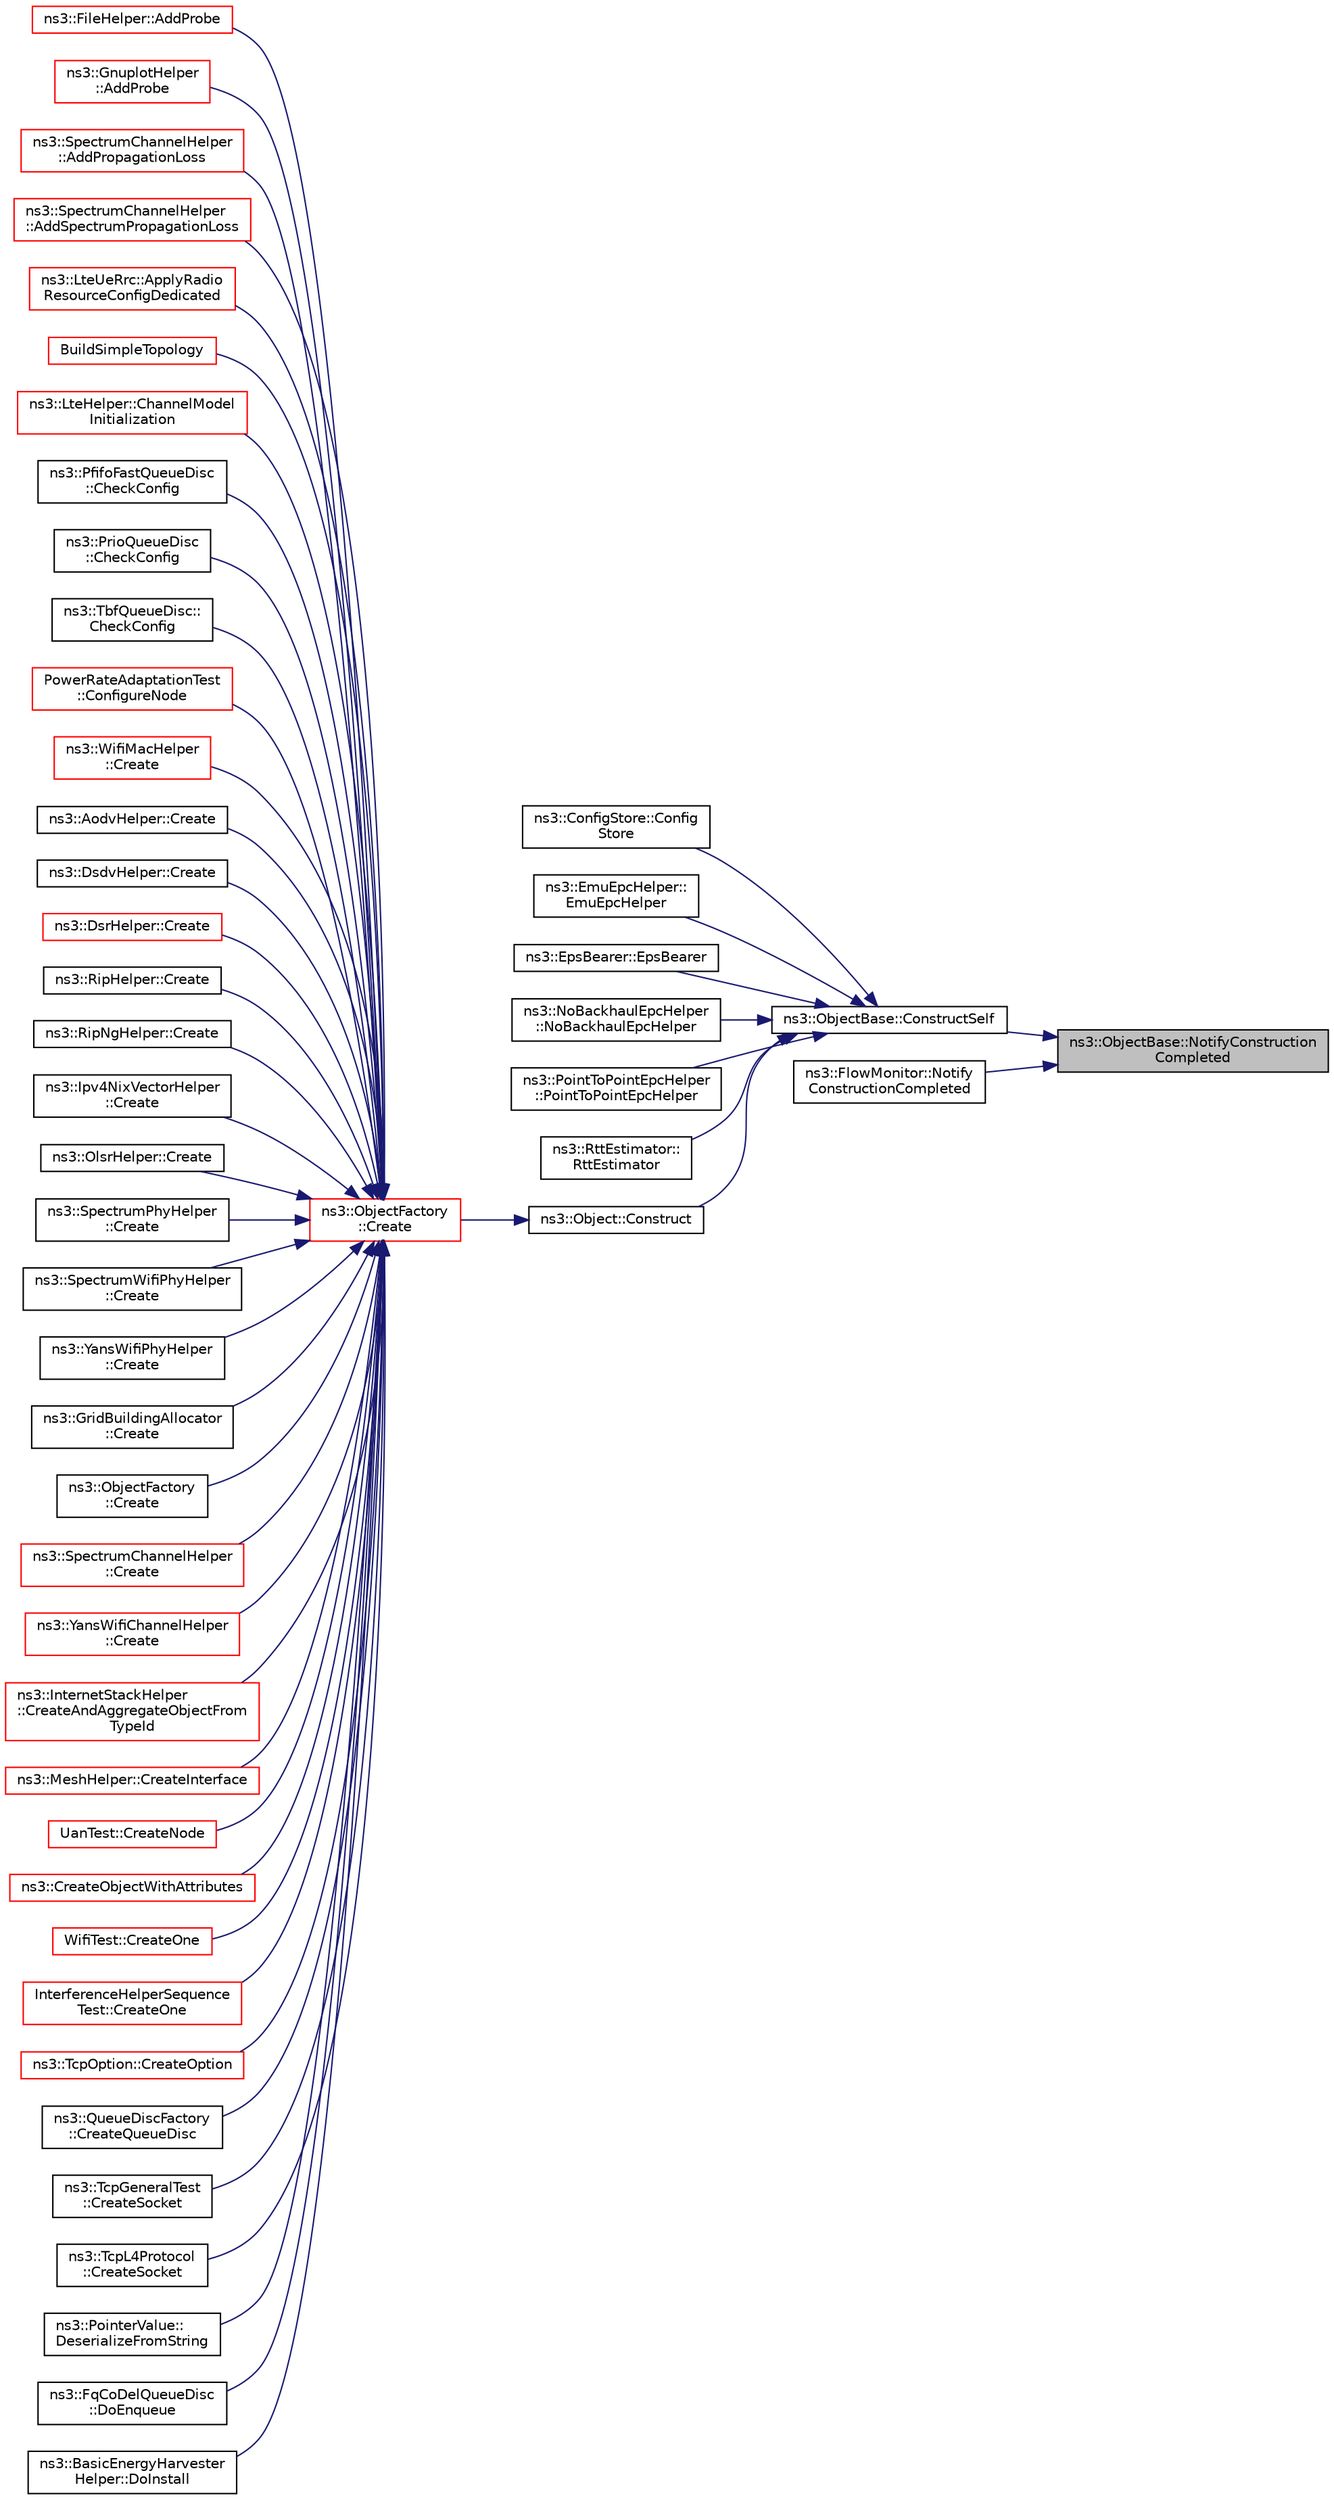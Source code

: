 digraph "ns3::ObjectBase::NotifyConstructionCompleted"
{
 // LATEX_PDF_SIZE
  edge [fontname="Helvetica",fontsize="10",labelfontname="Helvetica",labelfontsize="10"];
  node [fontname="Helvetica",fontsize="10",shape=record];
  rankdir="RL";
  Node1 [label="ns3::ObjectBase::NotifyConstruction\lCompleted",height=0.2,width=0.4,color="black", fillcolor="grey75", style="filled", fontcolor="black",tooltip="Notifier called once the ObjectBase is fully constructed."];
  Node1 -> Node2 [dir="back",color="midnightblue",fontsize="10",style="solid",fontname="Helvetica"];
  Node2 [label="ns3::ObjectBase::ConstructSelf",height=0.2,width=0.4,color="black", fillcolor="white", style="filled",URL="$classns3_1_1_object_base.html#a5cda18dec6d0744cb652a3ed60056958",tooltip="Complete construction of ObjectBase; invoked by derived classes."];
  Node2 -> Node3 [dir="back",color="midnightblue",fontsize="10",style="solid",fontname="Helvetica"];
  Node3 [label="ns3::ConfigStore::Config\lStore",height=0.2,width=0.4,color="black", fillcolor="white", style="filled",URL="$classns3_1_1_config_store.html#ab2c0c2707ae2dc5489acd4cfccd63fd4",tooltip=" "];
  Node2 -> Node4 [dir="back",color="midnightblue",fontsize="10",style="solid",fontname="Helvetica"];
  Node4 [label="ns3::EmuEpcHelper::\lEmuEpcHelper",height=0.2,width=0.4,color="black", fillcolor="white", style="filled",URL="$classns3_1_1_emu_epc_helper.html#a10b42d66910c4ee73006f40eea1a1de1",tooltip="Constructor."];
  Node2 -> Node5 [dir="back",color="midnightblue",fontsize="10",style="solid",fontname="Helvetica"];
  Node5 [label="ns3::EpsBearer::EpsBearer",height=0.2,width=0.4,color="black", fillcolor="white", style="filled",URL="$classns3_1_1_eps_bearer.html#af6f94c7bbd1d1bc26e6895d19cf26086",tooltip="Default constructor."];
  Node2 -> Node6 [dir="back",color="midnightblue",fontsize="10",style="solid",fontname="Helvetica"];
  Node6 [label="ns3::NoBackhaulEpcHelper\l::NoBackhaulEpcHelper",height=0.2,width=0.4,color="black", fillcolor="white", style="filled",URL="$classns3_1_1_no_backhaul_epc_helper.html#a8822666431eefe3a78ba2a0bf4ca1bae",tooltip="Constructor."];
  Node2 -> Node7 [dir="back",color="midnightblue",fontsize="10",style="solid",fontname="Helvetica"];
  Node7 [label="ns3::PointToPointEpcHelper\l::PointToPointEpcHelper",height=0.2,width=0.4,color="black", fillcolor="white", style="filled",URL="$classns3_1_1_point_to_point_epc_helper.html#a3d4c34f6a194c994d45e0dac5019b8cb",tooltip="Constructor."];
  Node2 -> Node8 [dir="back",color="midnightblue",fontsize="10",style="solid",fontname="Helvetica"];
  Node8 [label="ns3::RttEstimator::\lRttEstimator",height=0.2,width=0.4,color="black", fillcolor="white", style="filled",URL="$classns3_1_1_rtt_estimator.html#a86696ed57483bf9e19abbf6978c46581",tooltip=" "];
  Node2 -> Node9 [dir="back",color="midnightblue",fontsize="10",style="solid",fontname="Helvetica"];
  Node9 [label="ns3::Object::Construct",height=0.2,width=0.4,color="black", fillcolor="white", style="filled",URL="$classns3_1_1_object.html#a636e8411dc5228771f45c9b805d348fa",tooltip="Initialize all member variables registered as Attributes of this TypeId."];
  Node9 -> Node10 [dir="back",color="midnightblue",fontsize="10",style="solid",fontname="Helvetica"];
  Node10 [label="ns3::ObjectFactory\l::Create",height=0.2,width=0.4,color="red", fillcolor="white", style="filled",URL="$classns3_1_1_object_factory.html#a52eda277f4aaab54266134ba48102ad7",tooltip="Create an Object instance of the configured TypeId."];
  Node10 -> Node11 [dir="back",color="midnightblue",fontsize="10",style="solid",fontname="Helvetica"];
  Node11 [label="ns3::FileHelper::AddProbe",height=0.2,width=0.4,color="red", fillcolor="white", style="filled",URL="$classns3_1_1_file_helper.html#a9783aea2aed4b310288ed1b79af1f66e",tooltip="Adds a probe to be used to write values to files."];
  Node10 -> Node14 [dir="back",color="midnightblue",fontsize="10",style="solid",fontname="Helvetica"];
  Node14 [label="ns3::GnuplotHelper\l::AddProbe",height=0.2,width=0.4,color="red", fillcolor="white", style="filled",URL="$classns3_1_1_gnuplot_helper.html#ad5e798aeffe53074d5792ee2d33561ec",tooltip="Adds a probe to be used to make the plot."];
  Node10 -> Node17 [dir="back",color="midnightblue",fontsize="10",style="solid",fontname="Helvetica"];
  Node17 [label="ns3::SpectrumChannelHelper\l::AddPropagationLoss",height=0.2,width=0.4,color="red", fillcolor="white", style="filled",URL="$classns3_1_1_spectrum_channel_helper.html#ab23845170770bda5be7ee8a2b42c452b",tooltip=" "];
  Node10 -> Node19 [dir="back",color="midnightblue",fontsize="10",style="solid",fontname="Helvetica"];
  Node19 [label="ns3::SpectrumChannelHelper\l::AddSpectrumPropagationLoss",height=0.2,width=0.4,color="red", fillcolor="white", style="filled",URL="$classns3_1_1_spectrum_channel_helper.html#a135e8ad3b8399671db56d112929f9611",tooltip=" "];
  Node10 -> Node21 [dir="back",color="midnightblue",fontsize="10",style="solid",fontname="Helvetica"];
  Node21 [label="ns3::LteUeRrc::ApplyRadio\lResourceConfigDedicated",height=0.2,width=0.4,color="red", fillcolor="white", style="filled",URL="$classns3_1_1_lte_ue_rrc.html#af7c2bc93366a56a35793c3ef6bce5ce3",tooltip="Apply radio resource config dedicated."];
  Node10 -> Node24 [dir="back",color="midnightblue",fontsize="10",style="solid",fontname="Helvetica"];
  Node24 [label="BuildSimpleTopology",height=0.2,width=0.4,color="red", fillcolor="white", style="filled",URL="$error-model-test-suite_8cc.html#af6fe24088bb4cfa248fc1b0bad6e1dfc",tooltip=" "];
  Node10 -> Node27 [dir="back",color="midnightblue",fontsize="10",style="solid",fontname="Helvetica"];
  Node27 [label="ns3::LteHelper::ChannelModel\lInitialization",height=0.2,width=0.4,color="red", fillcolor="white", style="filled",URL="$classns3_1_1_lte_helper.html#a42bcbfee4c768b253c6016a2d54242c3",tooltip="Function that performs a channel model initialization of all component carriers."];
  Node10 -> Node29 [dir="back",color="midnightblue",fontsize="10",style="solid",fontname="Helvetica"];
  Node29 [label="ns3::PfifoFastQueueDisc\l::CheckConfig",height=0.2,width=0.4,color="black", fillcolor="white", style="filled",URL="$classns3_1_1_pfifo_fast_queue_disc.html#a9fa5e68b79b7431cd734f4e8845bdced",tooltip="Check whether the current configuration is correct."];
  Node10 -> Node30 [dir="back",color="midnightblue",fontsize="10",style="solid",fontname="Helvetica"];
  Node30 [label="ns3::PrioQueueDisc\l::CheckConfig",height=0.2,width=0.4,color="black", fillcolor="white", style="filled",URL="$classns3_1_1_prio_queue_disc.html#a0aaf390caf16eeda754f687f31c5d039",tooltip="Check whether the current configuration is correct."];
  Node10 -> Node31 [dir="back",color="midnightblue",fontsize="10",style="solid",fontname="Helvetica"];
  Node31 [label="ns3::TbfQueueDisc::\lCheckConfig",height=0.2,width=0.4,color="black", fillcolor="white", style="filled",URL="$classns3_1_1_tbf_queue_disc.html#a1aca751ec280d81d8b0d7d2e9e75fde6",tooltip="Check whether the current configuration is correct."];
  Node10 -> Node32 [dir="back",color="midnightblue",fontsize="10",style="solid",fontname="Helvetica"];
  Node32 [label="PowerRateAdaptationTest\l::ConfigureNode",height=0.2,width=0.4,color="red", fillcolor="white", style="filled",URL="$class_power_rate_adaptation_test.html#a498edc12eed6e91b38d1b71d4565a306",tooltip="Configure nde function."];
  Node10 -> Node37 [dir="back",color="midnightblue",fontsize="10",style="solid",fontname="Helvetica"];
  Node37 [label="ns3::WifiMacHelper\l::Create",height=0.2,width=0.4,color="red", fillcolor="white", style="filled",URL="$classns3_1_1_wifi_mac_helper.html#a66354d7a3bdbaf1c785a32647dabc1f2",tooltip=" "];
  Node10 -> Node52 [dir="back",color="midnightblue",fontsize="10",style="solid",fontname="Helvetica"];
  Node52 [label="ns3::AodvHelper::Create",height=0.2,width=0.4,color="black", fillcolor="white", style="filled",URL="$classns3_1_1_aodv_helper.html#a1f624a953eb5bfba491cd7cbd64d4594",tooltip=" "];
  Node10 -> Node53 [dir="back",color="midnightblue",fontsize="10",style="solid",fontname="Helvetica"];
  Node53 [label="ns3::DsdvHelper::Create",height=0.2,width=0.4,color="black", fillcolor="white", style="filled",URL="$classns3_1_1_dsdv_helper.html#a2eed31b62087f494f3556c55a84813de",tooltip=" "];
  Node10 -> Node54 [dir="back",color="midnightblue",fontsize="10",style="solid",fontname="Helvetica"];
  Node54 [label="ns3::DsrHelper::Create",height=0.2,width=0.4,color="red", fillcolor="white", style="filled",URL="$classns3_1_1_dsr_helper.html#a5407c2c8ea4197b6a695fd53621fdd31",tooltip=" "];
  Node10 -> Node56 [dir="back",color="midnightblue",fontsize="10",style="solid",fontname="Helvetica"];
  Node56 [label="ns3::RipHelper::Create",height=0.2,width=0.4,color="black", fillcolor="white", style="filled",URL="$classns3_1_1_rip_helper.html#ae6831e42fc7de456c95f5ce334486805",tooltip=" "];
  Node10 -> Node57 [dir="back",color="midnightblue",fontsize="10",style="solid",fontname="Helvetica"];
  Node57 [label="ns3::RipNgHelper::Create",height=0.2,width=0.4,color="black", fillcolor="white", style="filled",URL="$classns3_1_1_rip_ng_helper.html#a9ed079b76d48ffc79c2e8797ff197c8e",tooltip=" "];
  Node10 -> Node58 [dir="back",color="midnightblue",fontsize="10",style="solid",fontname="Helvetica"];
  Node58 [label="ns3::Ipv4NixVectorHelper\l::Create",height=0.2,width=0.4,color="black", fillcolor="white", style="filled",URL="$classns3_1_1_ipv4_nix_vector_helper.html#adace7e160af227688815fda9fa8987ff",tooltip=" "];
  Node10 -> Node59 [dir="back",color="midnightblue",fontsize="10",style="solid",fontname="Helvetica"];
  Node59 [label="ns3::OlsrHelper::Create",height=0.2,width=0.4,color="black", fillcolor="white", style="filled",URL="$classns3_1_1_olsr_helper.html#a0062126ad6b4ff7c725b51da13cd7172",tooltip=" "];
  Node10 -> Node60 [dir="back",color="midnightblue",fontsize="10",style="solid",fontname="Helvetica"];
  Node60 [label="ns3::SpectrumPhyHelper\l::Create",height=0.2,width=0.4,color="black", fillcolor="white", style="filled",URL="$classns3_1_1_spectrum_phy_helper.html#aa26730d70bd86c0bf888a406c80d33fe",tooltip=" "];
  Node10 -> Node61 [dir="back",color="midnightblue",fontsize="10",style="solid",fontname="Helvetica"];
  Node61 [label="ns3::SpectrumWifiPhyHelper\l::Create",height=0.2,width=0.4,color="black", fillcolor="white", style="filled",URL="$classns3_1_1_spectrum_wifi_phy_helper.html#afa1dc80c04fa37baa2b3b9b696b82fb5",tooltip=" "];
  Node10 -> Node62 [dir="back",color="midnightblue",fontsize="10",style="solid",fontname="Helvetica"];
  Node62 [label="ns3::YansWifiPhyHelper\l::Create",height=0.2,width=0.4,color="black", fillcolor="white", style="filled",URL="$classns3_1_1_yans_wifi_phy_helper.html#ab71a35fdc2bc9783b72e547da292921e",tooltip=" "];
  Node10 -> Node63 [dir="back",color="midnightblue",fontsize="10",style="solid",fontname="Helvetica"];
  Node63 [label="ns3::GridBuildingAllocator\l::Create",height=0.2,width=0.4,color="black", fillcolor="white", style="filled",URL="$classns3_1_1_grid_building_allocator.html#a96c6e3b69f0cfea04fe1f40b5f160f3e",tooltip="Create a set of buildings allocated on a grid."];
  Node10 -> Node64 [dir="back",color="midnightblue",fontsize="10",style="solid",fontname="Helvetica"];
  Node64 [label="ns3::ObjectFactory\l::Create",height=0.2,width=0.4,color="black", fillcolor="white", style="filled",URL="$classns3_1_1_object_factory.html#a87e01a2e0698b37f618218b55c43dd17",tooltip="Create an Object instance of the requested type."];
  Node10 -> Node65 [dir="back",color="midnightblue",fontsize="10",style="solid",fontname="Helvetica"];
  Node65 [label="ns3::SpectrumChannelHelper\l::Create",height=0.2,width=0.4,color="red", fillcolor="white", style="filled",URL="$classns3_1_1_spectrum_channel_helper.html#ad4e0f257cc814ed9fc21fc742d9b6476",tooltip=" "];
  Node10 -> Node67 [dir="back",color="midnightblue",fontsize="10",style="solid",fontname="Helvetica"];
  Node67 [label="ns3::YansWifiChannelHelper\l::Create",height=0.2,width=0.4,color="red", fillcolor="white", style="filled",URL="$classns3_1_1_yans_wifi_channel_helper.html#a6bb01082fd42806a6b95e6684a4344d4",tooltip=" "];
  Node10 -> Node102 [dir="back",color="midnightblue",fontsize="10",style="solid",fontname="Helvetica"];
  Node102 [label="ns3::InternetStackHelper\l::CreateAndAggregateObjectFrom\lTypeId",height=0.2,width=0.4,color="red", fillcolor="white", style="filled",URL="$classns3_1_1_internet_stack_helper.html#a6605ba9c1bbfdf9ebe09c5dbcfce2451",tooltip="create an object from its TypeId and aggregates it to the node"];
  Node10 -> Node104 [dir="back",color="midnightblue",fontsize="10",style="solid",fontname="Helvetica"];
  Node104 [label="ns3::MeshHelper::CreateInterface",height=0.2,width=0.4,color="red", fillcolor="white", style="filled",URL="$classns3_1_1_mesh_helper.html#a2a760004bc190863ccfea1a4537283cf",tooltip=" "];
  Node10 -> Node106 [dir="back",color="midnightblue",fontsize="10",style="solid",fontname="Helvetica"];
  Node106 [label="UanTest::CreateNode",height=0.2,width=0.4,color="red", fillcolor="white", style="filled",URL="$class_uan_test.html#a4439b6676512b774fb9b2f2f0dd4cfce",tooltip="Create node function."];
  Node10 -> Node110 [dir="back",color="midnightblue",fontsize="10",style="solid",fontname="Helvetica"];
  Node110 [label="ns3::CreateObjectWithAttributes",height=0.2,width=0.4,color="red", fillcolor="white", style="filled",URL="$group__object.html#ga5e123a3b16375808a629dc9834dee63e",tooltip="Allocate an Object on the heap and initialize with a set of attributes."];
  Node10 -> Node116 [dir="back",color="midnightblue",fontsize="10",style="solid",fontname="Helvetica"];
  Node116 [label="WifiTest::CreateOne",height=0.2,width=0.4,color="red", fillcolor="white", style="filled",URL="$class_wifi_test.html#a212be82b387f5446375a45ccbac3561e",tooltip="Create one function."];
  Node10 -> Node119 [dir="back",color="midnightblue",fontsize="10",style="solid",fontname="Helvetica"];
  Node119 [label="InterferenceHelperSequence\lTest::CreateOne",height=0.2,width=0.4,color="red", fillcolor="white", style="filled",URL="$class_interference_helper_sequence_test.html#aaf6b2c6dc1b1c6abf0743b018e78544a",tooltip="Create one function."];
  Node10 -> Node121 [dir="back",color="midnightblue",fontsize="10",style="solid",fontname="Helvetica"];
  Node121 [label="ns3::TcpOption::CreateOption",height=0.2,width=0.4,color="red", fillcolor="white", style="filled",URL="$classns3_1_1_tcp_option.html#a342764c94f23eae9c093534312f7a5d4",tooltip="Creates an option."];
  Node10 -> Node127 [dir="back",color="midnightblue",fontsize="10",style="solid",fontname="Helvetica"];
  Node127 [label="ns3::QueueDiscFactory\l::CreateQueueDisc",height=0.2,width=0.4,color="black", fillcolor="white", style="filled",URL="$classns3_1_1_queue_disc_factory.html#a54976e363c67dc502dc67bafbdb59669",tooltip="Create a queue disc with the currently stored configuration."];
  Node10 -> Node128 [dir="back",color="midnightblue",fontsize="10",style="solid",fontname="Helvetica"];
  Node128 [label="ns3::TcpGeneralTest\l::CreateSocket",height=0.2,width=0.4,color="black", fillcolor="white", style="filled",URL="$classns3_1_1_tcp_general_test.html#a2a00856b16fd590d045f0d1d9cb3348e",tooltip="Create a socket."];
  Node10 -> Node129 [dir="back",color="midnightblue",fontsize="10",style="solid",fontname="Helvetica"];
  Node129 [label="ns3::TcpL4Protocol\l::CreateSocket",height=0.2,width=0.4,color="black", fillcolor="white", style="filled",URL="$classns3_1_1_tcp_l4_protocol.html#aff234df940f094cabaf74f5383639574",tooltip="Create a TCP socket using the specified congestion control algorithm TypeId."];
  Node10 -> Node130 [dir="back",color="midnightblue",fontsize="10",style="solid",fontname="Helvetica"];
  Node130 [label="ns3::PointerValue::\lDeserializeFromString",height=0.2,width=0.4,color="black", fillcolor="white", style="filled",URL="$classns3_1_1_pointer_value.html#ab5fb344a04892f22549d42c17cc1856d",tooltip=" "];
  Node10 -> Node131 [dir="back",color="midnightblue",fontsize="10",style="solid",fontname="Helvetica"];
  Node131 [label="ns3::FqCoDelQueueDisc\l::DoEnqueue",height=0.2,width=0.4,color="black", fillcolor="white", style="filled",URL="$classns3_1_1_fq_co_del_queue_disc.html#a9763ff304b86d8c3d2f951d20e102d0a",tooltip="This function actually enqueues a packet into the queue disc."];
  Node10 -> Node132 [dir="back",color="midnightblue",fontsize="10",style="solid",fontname="Helvetica"];
  Node132 [label="ns3::BasicEnergyHarvester\lHelper::DoInstall",height=0.2,width=0.4,color="black", fillcolor="white", style="filled",URL="$classns3_1_1_basic_energy_harvester_helper.html#af589eb05a93cedc253dee2697169a2c1",tooltip=" "];
  Node1 -> Node2511 [dir="back",color="midnightblue",fontsize="10",style="solid",fontname="Helvetica"];
  Node2511 [label="ns3::FlowMonitor::Notify\lConstructionCompleted",height=0.2,width=0.4,color="black", fillcolor="white", style="filled",URL="$classns3_1_1_flow_monitor.html#a93ee259addd586e75ad57101356853f8",tooltip="Notifier called once the ObjectBase is fully constructed."];
}
